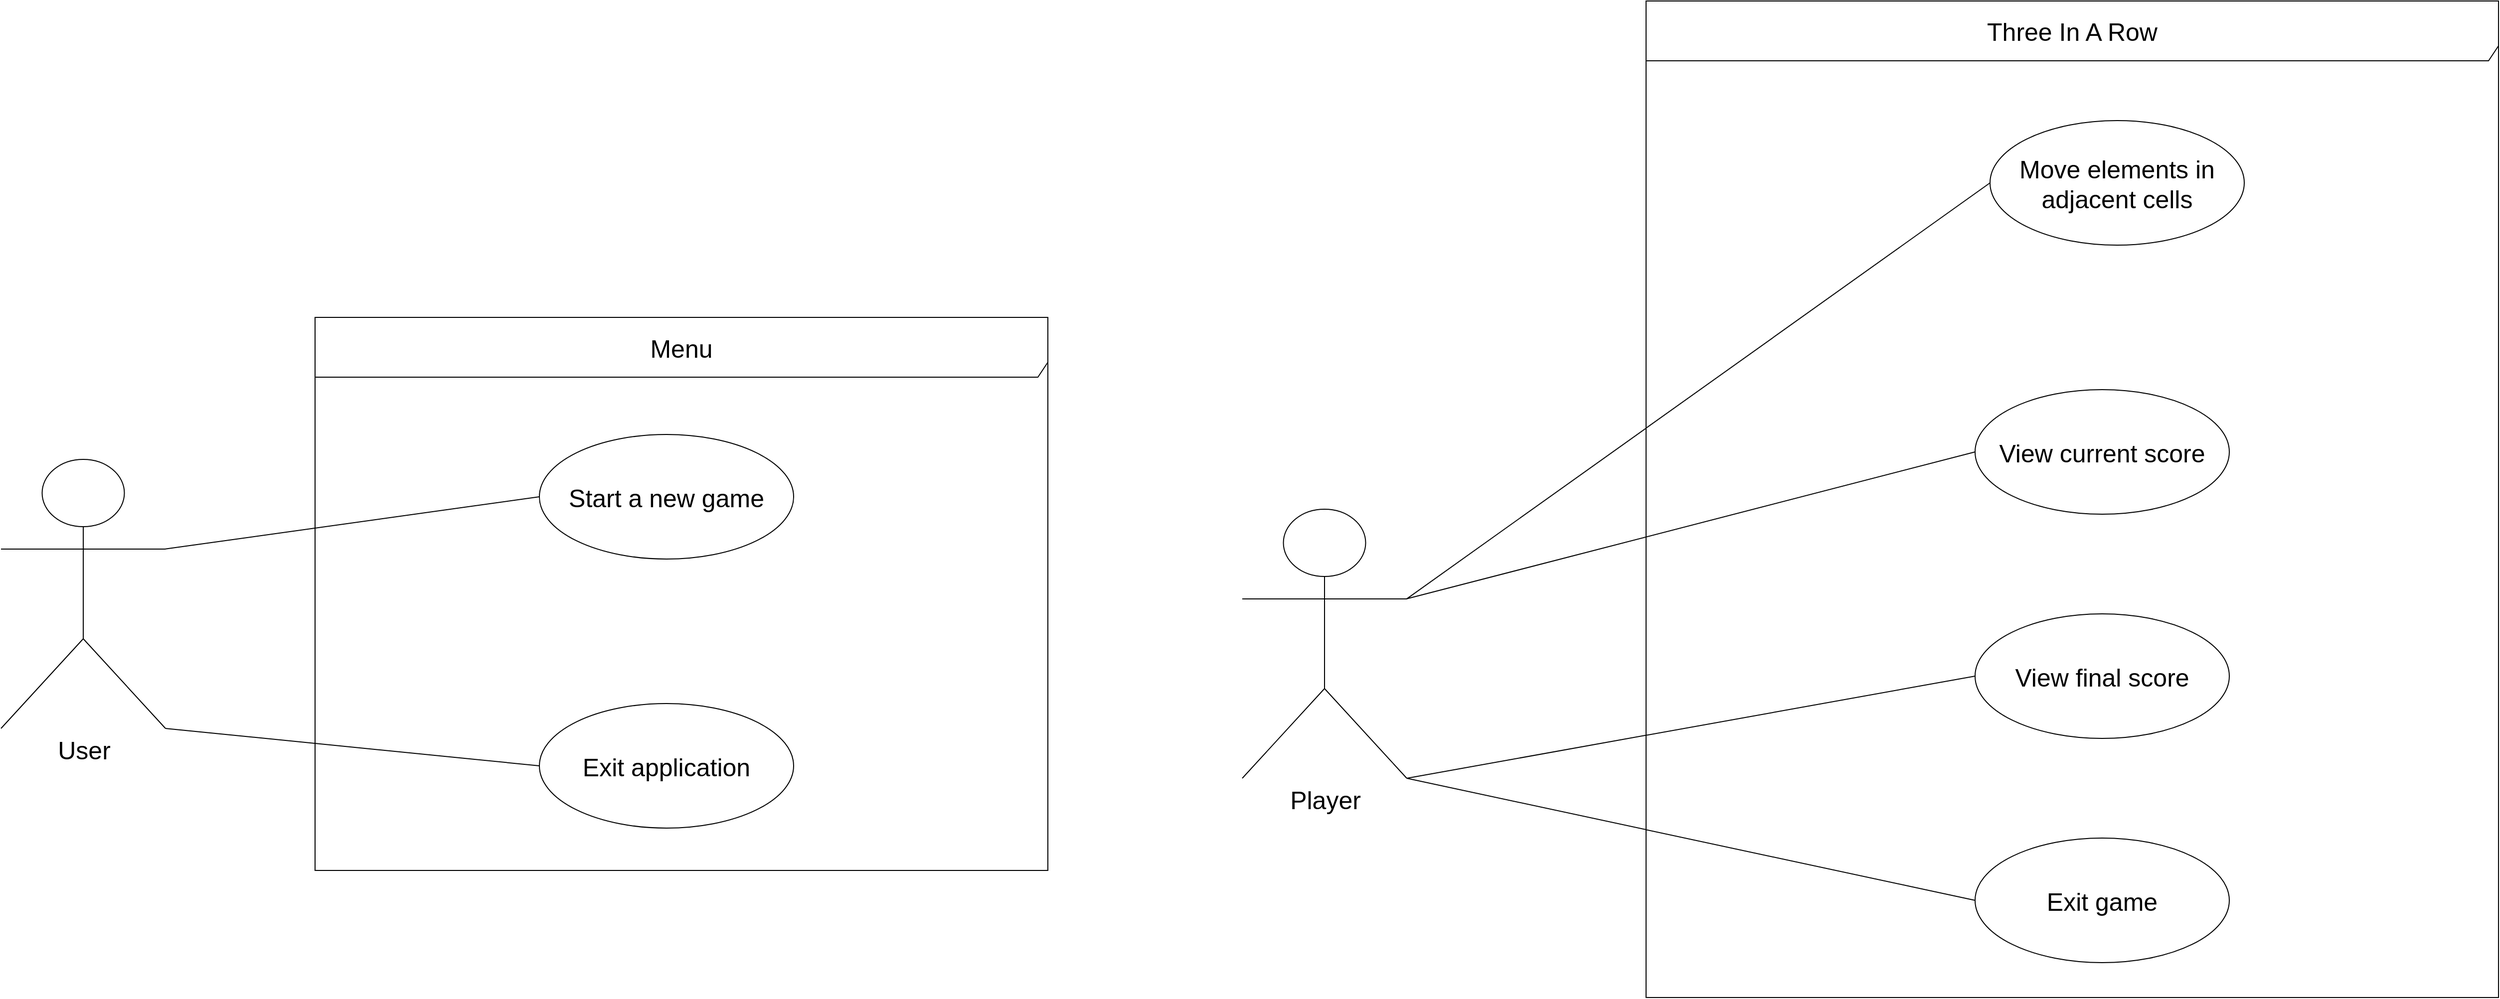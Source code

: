 <mxfile version="22.1.2" type="device" pages="2">
  <diagram id="C5RBs43oDa-KdzZeNtuy" name="Use Case">
    <mxGraphModel dx="6240" dy="3073" grid="1" gridSize="15" guides="1" tooltips="1" connect="1" arrows="1" fold="1" page="0" pageScale="1" pageWidth="827" pageHeight="1169" math="0" shadow="0">
      <root>
        <mxCell id="WIyWlLk6GJQsqaUBKTNV-0" />
        <mxCell id="WIyWlLk6GJQsqaUBKTNV-1" parent="WIyWlLk6GJQsqaUBKTNV-0" />
        <mxCell id="LMsqK15qHj1mQGjL64Y2-0" value="Three In A Row" style="shape=umlFrame;whiteSpace=wrap;html=1;pointerEvents=0;recursiveResize=0;container=1;collapsible=0;width=1240;height=60;fontSize=25;" vertex="1" parent="WIyWlLk6GJQsqaUBKTNV-1">
          <mxGeometry x="-870" y="-450" width="855" height="1000" as="geometry" />
        </mxCell>
        <mxCell id="LMsqK15qHj1mQGjL64Y2-19" value="&lt;font style=&quot;font-size: 25px;&quot;&gt;Move elements in&lt;br&gt;adjacent cells&lt;br&gt;&lt;/font&gt;" style="ellipse;whiteSpace=wrap;html=1;" vertex="1" parent="LMsqK15qHj1mQGjL64Y2-0">
          <mxGeometry x="345" y="120" width="255" height="125" as="geometry" />
        </mxCell>
        <mxCell id="LMsqK15qHj1mQGjL64Y2-25" value="&lt;font style=&quot;font-size: 25px;&quot;&gt;View current score&lt;br&gt;&lt;/font&gt;" style="ellipse;whiteSpace=wrap;html=1;" vertex="1" parent="LMsqK15qHj1mQGjL64Y2-0">
          <mxGeometry x="330" y="390" width="255" height="125" as="geometry" />
        </mxCell>
        <mxCell id="LMsqK15qHj1mQGjL64Y2-37" value="&lt;font style=&quot;font-size: 25px;&quot;&gt;Exit game&lt;br&gt;&lt;/font&gt;" style="ellipse;whiteSpace=wrap;html=1;" vertex="1" parent="LMsqK15qHj1mQGjL64Y2-0">
          <mxGeometry x="330" y="840" width="255" height="125" as="geometry" />
        </mxCell>
        <mxCell id="LMsqK15qHj1mQGjL64Y2-54" value="&lt;font style=&quot;font-size: 25px;&quot;&gt;View final score&lt;br&gt;&lt;/font&gt;" style="ellipse;whiteSpace=wrap;html=1;" vertex="1" parent="LMsqK15qHj1mQGjL64Y2-0">
          <mxGeometry x="330" y="615" width="255" height="125" as="geometry" />
        </mxCell>
        <mxCell id="LMsqK15qHj1mQGjL64Y2-1" value="&lt;font style=&quot;font-size: 25px;&quot;&gt;Player&lt;/font&gt;" style="shape=umlActor;verticalLabelPosition=bottom;verticalAlign=top;html=1;" vertex="1" parent="WIyWlLk6GJQsqaUBKTNV-1">
          <mxGeometry x="-1275" y="60" width="165" height="270" as="geometry" />
        </mxCell>
        <mxCell id="LMsqK15qHj1mQGjL64Y2-40" value="Menu" style="shape=umlFrame;whiteSpace=wrap;html=1;pointerEvents=0;recursiveResize=0;container=1;collapsible=0;width=1240;height=60;fontSize=25;" vertex="1" parent="WIyWlLk6GJQsqaUBKTNV-1">
          <mxGeometry x="-2205" y="-132.5" width="735" height="555" as="geometry" />
        </mxCell>
        <mxCell id="LMsqK15qHj1mQGjL64Y2-43" value="&lt;font style=&quot;font-size: 25px;&quot;&gt;Exit application&lt;br&gt;&lt;/font&gt;" style="ellipse;whiteSpace=wrap;html=1;" vertex="1" parent="LMsqK15qHj1mQGjL64Y2-40">
          <mxGeometry x="225" y="387.5" width="255" height="125" as="geometry" />
        </mxCell>
        <mxCell id="LMsqK15qHj1mQGjL64Y2-44" value="&lt;font style=&quot;font-size: 25px;&quot;&gt;Start a new game&lt;br&gt;&lt;/font&gt;" style="ellipse;whiteSpace=wrap;html=1;" vertex="1" parent="LMsqK15qHj1mQGjL64Y2-40">
          <mxGeometry x="225" y="117.5" width="255" height="125" as="geometry" />
        </mxCell>
        <mxCell id="LMsqK15qHj1mQGjL64Y2-49" value="&lt;font style=&quot;font-size: 25px;&quot;&gt;User&lt;/font&gt;" style="shape=umlActor;verticalLabelPosition=bottom;verticalAlign=top;html=1;" vertex="1" parent="WIyWlLk6GJQsqaUBKTNV-1">
          <mxGeometry x="-2520" y="10" width="165" height="270" as="geometry" />
        </mxCell>
        <mxCell id="LMsqK15qHj1mQGjL64Y2-50" value="" style="html=1;verticalAlign=bottom;endArrow=none;curved=0;rounded=0;entryX=0;entryY=0.5;entryDx=0;entryDy=0;endFill=0;exitX=1;exitY=0.333;exitDx=0;exitDy=0;exitPerimeter=0;" edge="1" parent="WIyWlLk6GJQsqaUBKTNV-1" source="LMsqK15qHj1mQGjL64Y2-49" target="LMsqK15qHj1mQGjL64Y2-44">
          <mxGeometry x="0.0" width="80" relative="1" as="geometry">
            <mxPoint x="-2415" y="365" as="sourcePoint" />
            <mxPoint x="-2040" y="623" as="targetPoint" />
            <mxPoint as="offset" />
          </mxGeometry>
        </mxCell>
        <mxCell id="LMsqK15qHj1mQGjL64Y2-51" value="" style="html=1;verticalAlign=bottom;endArrow=none;curved=0;rounded=0;entryX=0;entryY=0.5;entryDx=0;entryDy=0;endFill=0;exitX=1;exitY=1;exitDx=0;exitDy=0;exitPerimeter=0;" edge="1" parent="WIyWlLk6GJQsqaUBKTNV-1" source="LMsqK15qHj1mQGjL64Y2-49" target="LMsqK15qHj1mQGjL64Y2-43">
          <mxGeometry x="0.0" width="80" relative="1" as="geometry">
            <mxPoint x="-2415" y="185" as="sourcePoint" />
            <mxPoint x="-2055" y="-23" as="targetPoint" />
            <mxPoint as="offset" />
          </mxGeometry>
        </mxCell>
        <mxCell id="LMsqK15qHj1mQGjL64Y2-53" value="" style="html=1;verticalAlign=bottom;endArrow=none;curved=0;rounded=0;entryX=0;entryY=0.5;entryDx=0;entryDy=0;endFill=0;exitX=1;exitY=0.333;exitDx=0;exitDy=0;exitPerimeter=0;" edge="1" parent="WIyWlLk6GJQsqaUBKTNV-1" source="LMsqK15qHj1mQGjL64Y2-1" target="LMsqK15qHj1mQGjL64Y2-19">
          <mxGeometry x="0.0" width="80" relative="1" as="geometry">
            <mxPoint x="-1380" y="-98" as="sourcePoint" />
            <mxPoint x="-1005" y="-150" as="targetPoint" />
            <mxPoint as="offset" />
          </mxGeometry>
        </mxCell>
        <mxCell id="LMsqK15qHj1mQGjL64Y2-55" value="" style="html=1;verticalAlign=bottom;endArrow=none;curved=0;rounded=0;entryX=0;entryY=0.5;entryDx=0;entryDy=0;endFill=0;exitX=1;exitY=0.333;exitDx=0;exitDy=0;exitPerimeter=0;" edge="1" parent="WIyWlLk6GJQsqaUBKTNV-1" source="LMsqK15qHj1mQGjL64Y2-1" target="LMsqK15qHj1mQGjL64Y2-25">
          <mxGeometry x="0.0" width="80" relative="1" as="geometry">
            <mxPoint x="-1095" y="165" as="sourcePoint" />
            <mxPoint x="-510" y="-252" as="targetPoint" />
            <mxPoint as="offset" />
          </mxGeometry>
        </mxCell>
        <mxCell id="LMsqK15qHj1mQGjL64Y2-56" value="" style="html=1;verticalAlign=bottom;endArrow=none;curved=0;rounded=0;entryX=0;entryY=0.5;entryDx=0;entryDy=0;endFill=0;exitX=1;exitY=1;exitDx=0;exitDy=0;exitPerimeter=0;" edge="1" parent="WIyWlLk6GJQsqaUBKTNV-1" source="LMsqK15qHj1mQGjL64Y2-1" target="LMsqK15qHj1mQGjL64Y2-54">
          <mxGeometry x="0.0" width="80" relative="1" as="geometry">
            <mxPoint x="-1095" y="165" as="sourcePoint" />
            <mxPoint x="-525" y="18" as="targetPoint" />
            <mxPoint as="offset" />
          </mxGeometry>
        </mxCell>
        <mxCell id="LMsqK15qHj1mQGjL64Y2-57" value="" style="html=1;verticalAlign=bottom;endArrow=none;curved=0;rounded=0;entryX=0;entryY=0.5;entryDx=0;entryDy=0;endFill=0;exitX=1;exitY=1;exitDx=0;exitDy=0;exitPerimeter=0;" edge="1" parent="WIyWlLk6GJQsqaUBKTNV-1" source="LMsqK15qHj1mQGjL64Y2-1" target="LMsqK15qHj1mQGjL64Y2-37">
          <mxGeometry x="0.0" width="80" relative="1" as="geometry">
            <mxPoint x="-1080" y="180" as="sourcePoint" />
            <mxPoint x="-510" y="33" as="targetPoint" />
            <mxPoint as="offset" />
          </mxGeometry>
        </mxCell>
      </root>
    </mxGraphModel>
  </diagram>
  <diagram id="zoNwdJhCRzmIHsfZZuCF" name="Page-2">
    <mxGraphModel dx="1376" dy="909" grid="1" gridSize="15" guides="1" tooltips="1" connect="1" arrows="1" fold="1" page="0" pageScale="1" pageWidth="850" pageHeight="1100" math="0" shadow="0">
      <root>
        <mxCell id="0" />
        <mxCell id="1" parent="0" />
      </root>
    </mxGraphModel>
  </diagram>
</mxfile>
